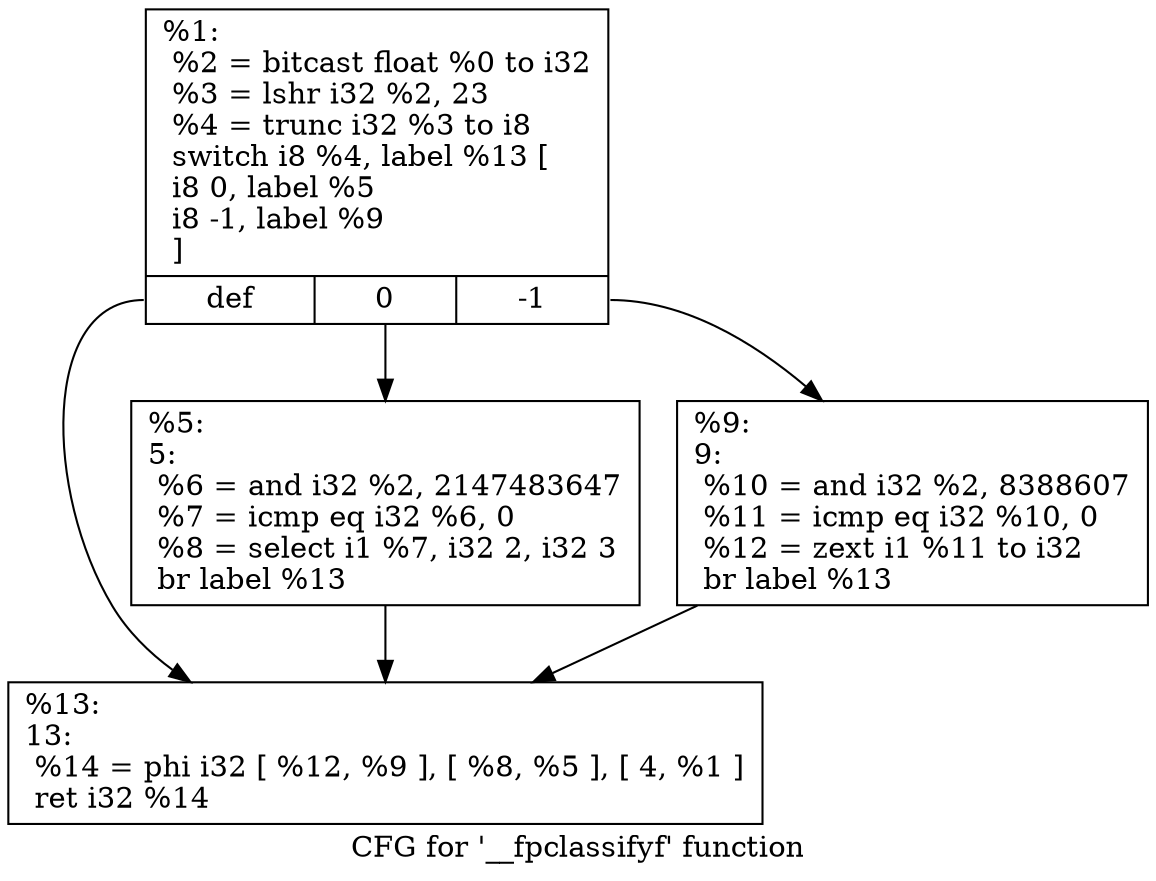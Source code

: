 digraph "CFG for '__fpclassifyf' function" {
	label="CFG for '__fpclassifyf' function";

	Node0x1ee8550 [shape=record,label="{%1:\l  %2 = bitcast float %0 to i32\l  %3 = lshr i32 %2, 23\l  %4 = trunc i32 %3 to i8\l  switch i8 %4, label %13 [\l    i8 0, label %5\l    i8 -1, label %9\l  ]\l|{<s0>def|<s1>0|<s2>-1}}"];
	Node0x1ee8550:s0 -> Node0x1ee8640;
	Node0x1ee8550:s1 -> Node0x1ee85a0;
	Node0x1ee8550:s2 -> Node0x1ee85f0;
	Node0x1ee85a0 [shape=record,label="{%5:\l5:                                                \l  %6 = and i32 %2, 2147483647\l  %7 = icmp eq i32 %6, 0\l  %8 = select i1 %7, i32 2, i32 3\l  br label %13\l}"];
	Node0x1ee85a0 -> Node0x1ee8640;
	Node0x1ee85f0 [shape=record,label="{%9:\l9:                                                \l  %10 = and i32 %2, 8388607\l  %11 = icmp eq i32 %10, 0\l  %12 = zext i1 %11 to i32\l  br label %13\l}"];
	Node0x1ee85f0 -> Node0x1ee8640;
	Node0x1ee8640 [shape=record,label="{%13:\l13:                                               \l  %14 = phi i32 [ %12, %9 ], [ %8, %5 ], [ 4, %1 ]\l  ret i32 %14\l}"];
}

